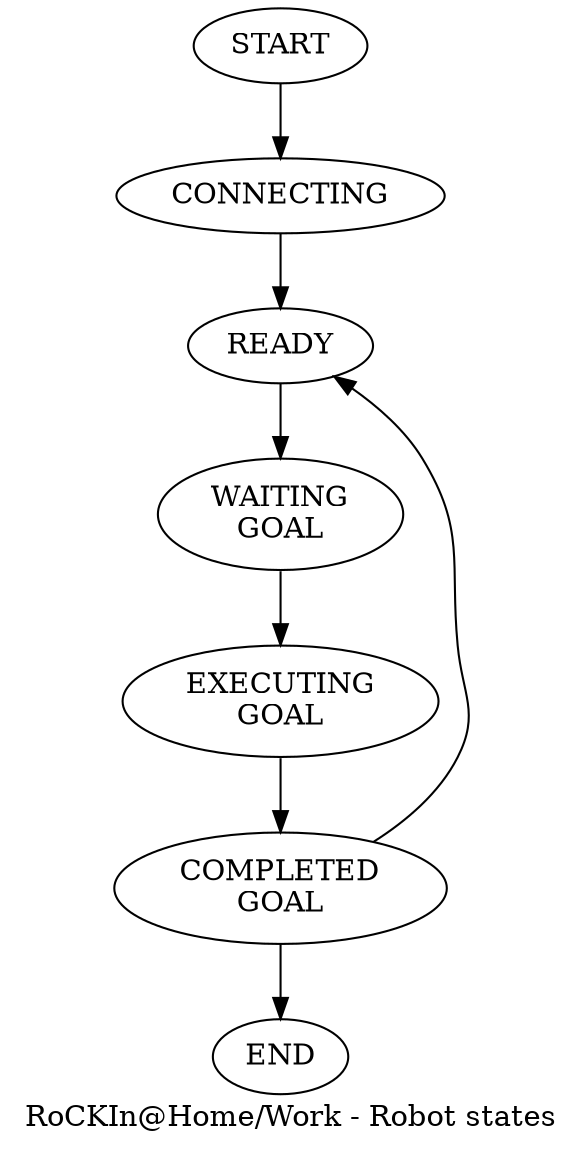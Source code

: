 digraph {
	label="RoCKIn@Home/Work - Robot states";
	rankdir=TD
	
	node[shape="oval", style=""]
		start[label="START"];
		connecting[label="CONNECTING"];
		ready[label="READY"];
		waiting_goal[label="WAITING\nGOAL"];
		executing_goal[label="EXECUTING\nGOAL"];
		completed_goal[label="COMPLETED\nGOAL"];
		end[label="END"];

	start -> connecting[weight=10];
	connecting -> ready[weight=10];
	ready -> waiting_goal[weight=10];
	waiting_goal -> executing_goal[weight=10];
	executing_goal -> completed_goal[weight=10];
	completed_goal -> end[weight=10];
	completed_goal -> ready;
}
